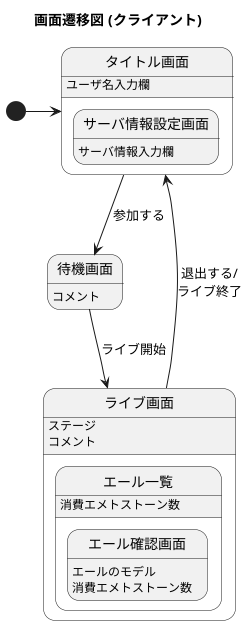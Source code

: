 @startuml screenTransition
title 画面遷移図 (クライアント)
hide empty description

state タイトル画面 : ユーザ名入力欄
state タイトル画面 {
	state サーバ情報設定画面 : サーバ情報入力欄
}

state 待機画面 : コメント

state ライブ画面 : ステージ
state ライブ画面 : コメント
state ライブ画面 {
	state エール一覧 : 消費エメトストーン数
	state エール一覧 {
		state エール確認画面 : エールのモデル
		state エール確認画面 : 消費エメトストーン数
		state エール確認画面
	}
}

[*] -r-> タイトル画面
ライブ画面 -u-> タイトル画面 : 退出する/\nライブ終了
タイトル画面 --> 待機画面 : 参加する
待機画面 --> ライブ画面 : ライブ開始

@enduml